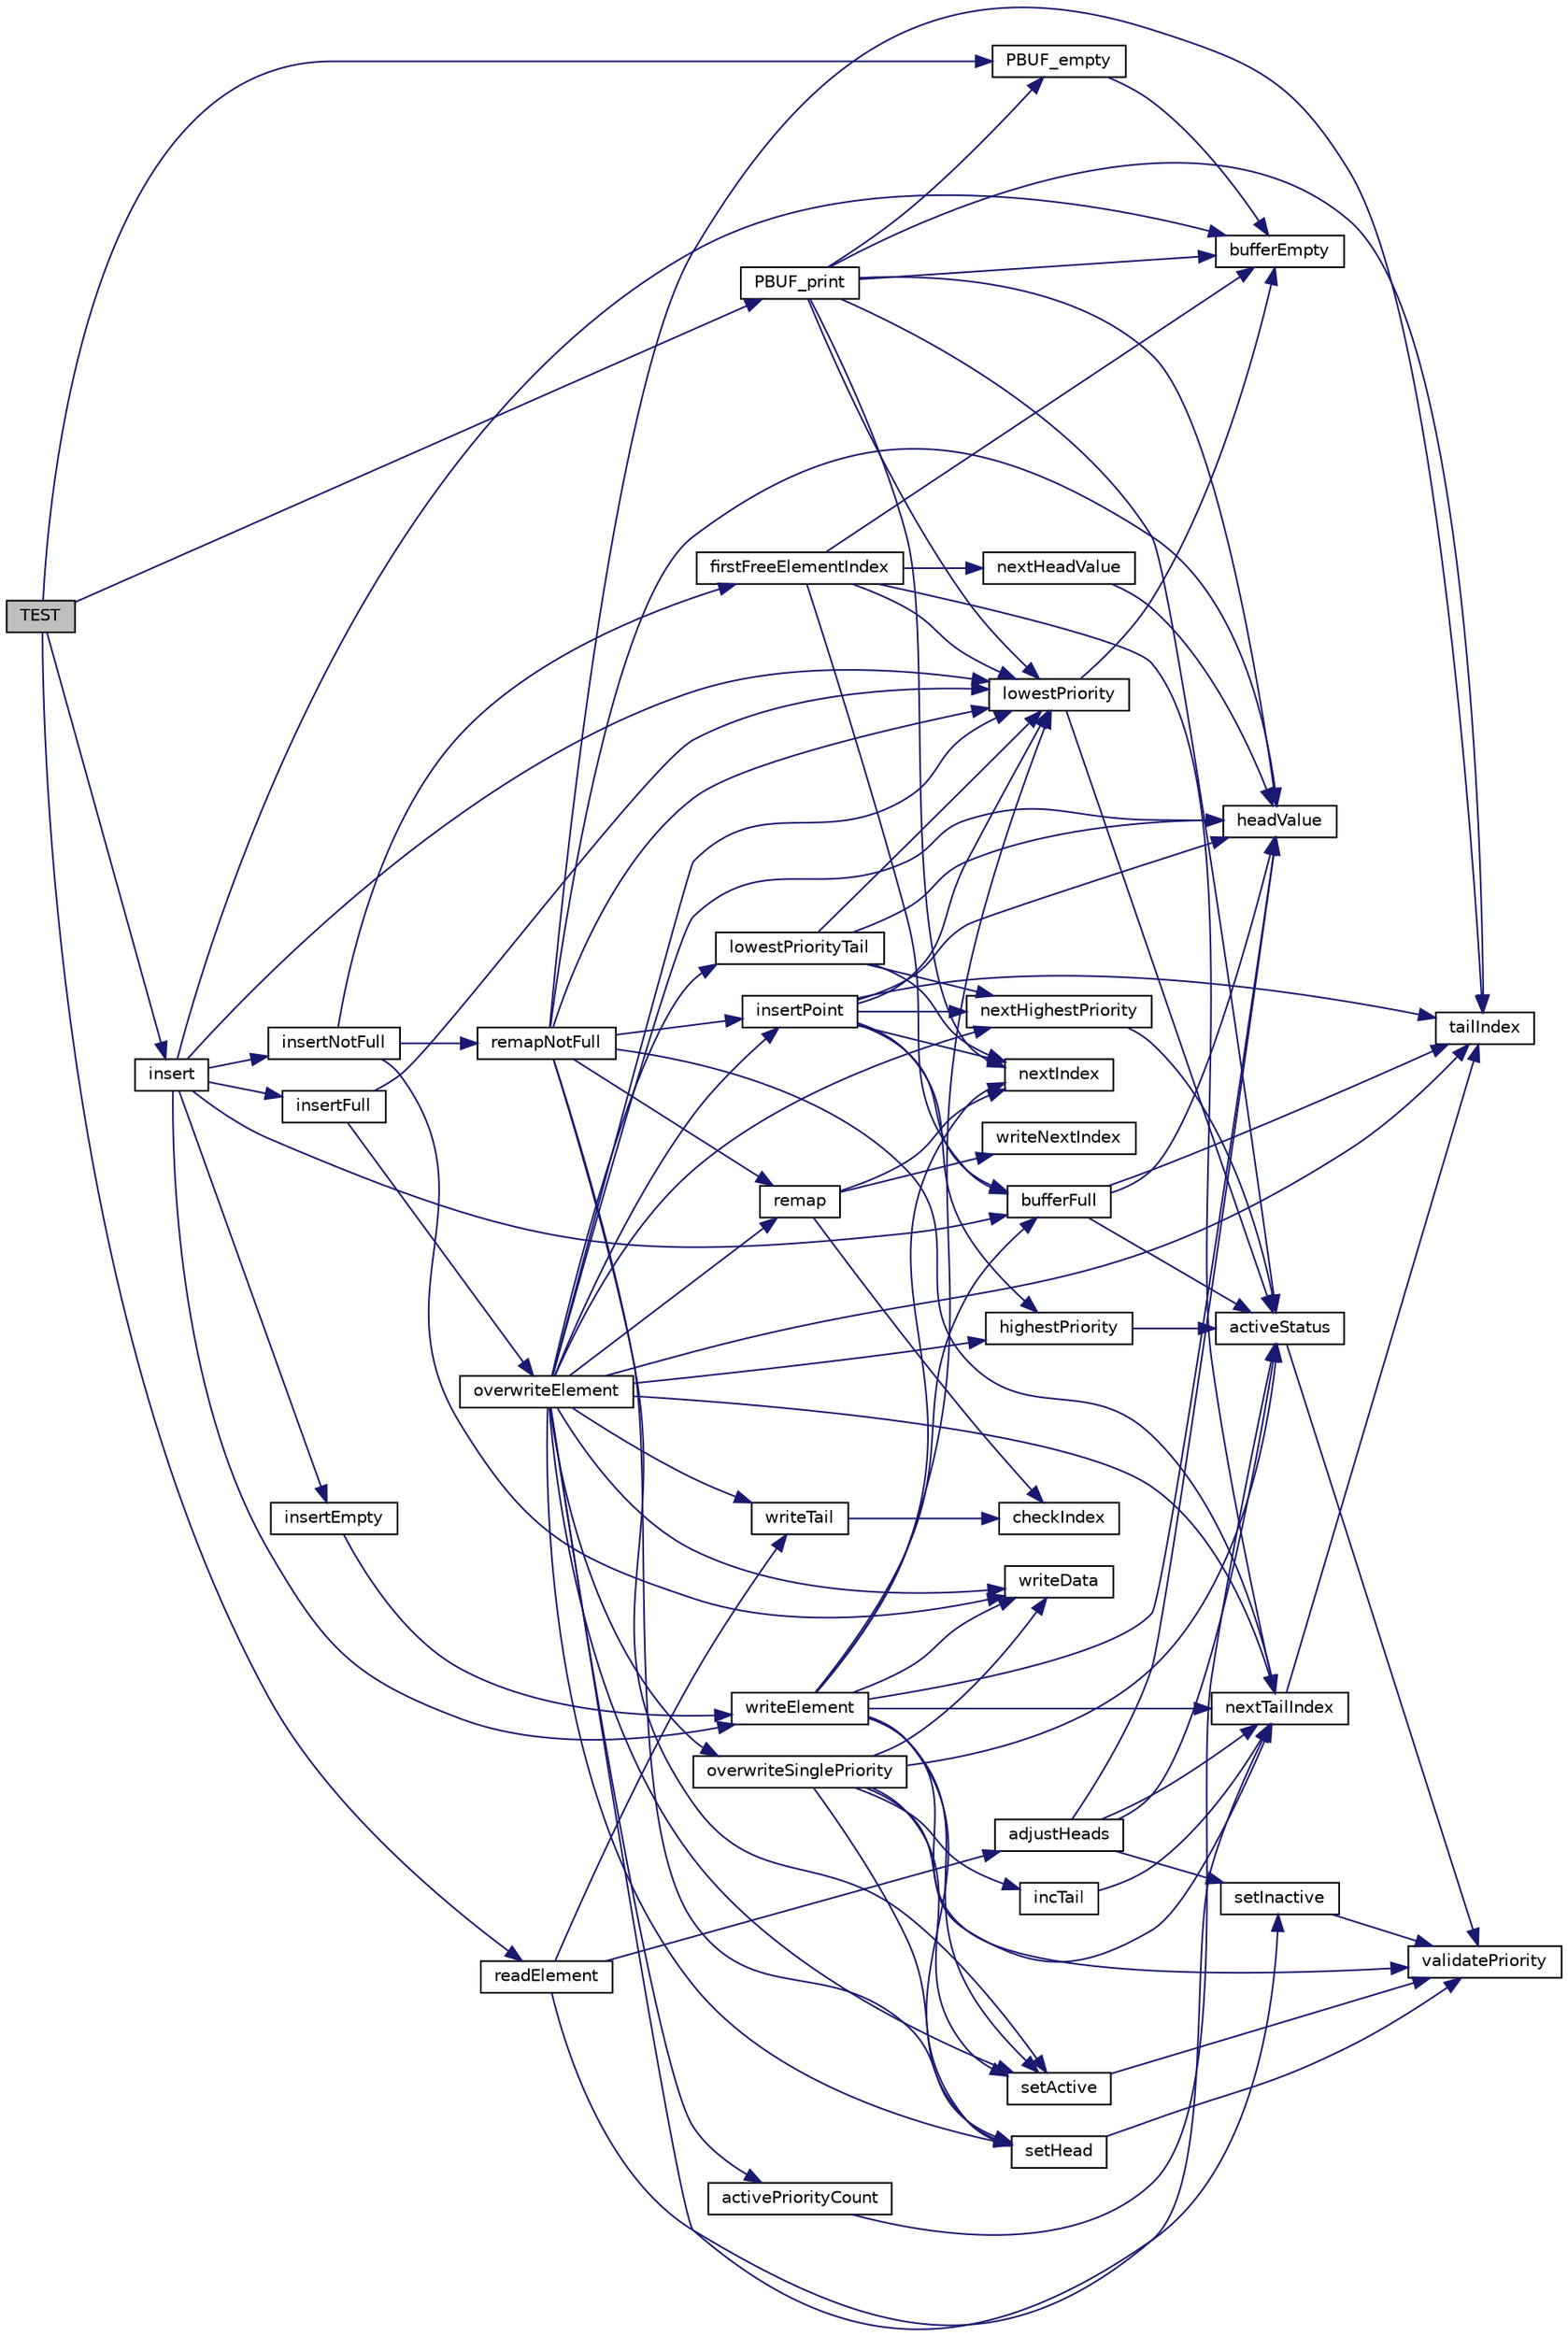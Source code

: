 digraph "TEST"
{
  edge [fontname="Helvetica",fontsize="10",labelfontname="Helvetica",labelfontsize="10"];
  node [fontname="Helvetica",fontsize="10",shape=record];
  rankdir="LR";
  Node2400 [label="TEST",height=0.2,width=0.4,color="black", fillcolor="grey75", style="filled", fontcolor="black"];
  Node2400 -> Node2401 [color="midnightblue",fontsize="10",style="solid",fontname="Helvetica"];
  Node2401 [label="insert",height=0.2,width=0.4,color="black", fillcolor="white", style="filled",URL="$group__Internal.html#ga63ad097411c7e90c201b2d94a2ab3162",tooltip="Insert an element into the buffer of a given priority and adjust the buffer to correct the prioritisa..."];
  Node2401 -> Node2402 [color="midnightblue",fontsize="10",style="solid",fontname="Helvetica"];
  Node2402 [label="bufferEmpty",height=0.2,width=0.4,color="black", fillcolor="white", style="filled",URL="$group__Internal.html#ga4040671ef2dccd1394038df3a9f10c6c",tooltip="Check whether the buffer is empty. "];
  Node2401 -> Node2403 [color="midnightblue",fontsize="10",style="solid",fontname="Helvetica"];
  Node2403 [label="insertEmpty",height=0.2,width=0.4,color="black", fillcolor="white", style="filled",URL="$group__Internal.html#gaf8c08c3ee7157baffca08c117e4acfc0",tooltip="Insert the passed in element of the passed in priority to an empty buffer. "];
  Node2403 -> Node2404 [color="midnightblue",fontsize="10",style="solid",fontname="Helvetica"];
  Node2404 [label="writeElement",height=0.2,width=0.4,color="black", fillcolor="white", style="filled",URL="$group__Internal.html#gabe189820c7e0ccfea576ea30ef3150e3",tooltip="Write an element to the buffer at the next empty position in the linked buffer and adjust the relevan..."];
  Node2404 -> Node2405 [color="midnightblue",fontsize="10",style="solid",fontname="Helvetica"];
  Node2405 [label="validatePriority",height=0.2,width=0.4,color="black", fillcolor="white", style="filled",URL="$group__Internal.html#ga1d89e6a47f0d969863ebd23cf34f8ceb",tooltip="Check the priority is a valid one. "];
  Node2404 -> Node2406 [color="midnightblue",fontsize="10",style="solid",fontname="Helvetica"];
  Node2406 [label="bufferFull",height=0.2,width=0.4,color="black", fillcolor="white", style="filled",URL="$group__Internal.html#ga3fb5f15ae23ea536c404c99f27d8bdf2",tooltip="Buffer Full checks whether there is any room left in the buffer for a new insertion. "];
  Node2406 -> Node2407 [color="midnightblue",fontsize="10",style="solid",fontname="Helvetica"];
  Node2407 [label="activeStatus",height=0.2,width=0.4,color="black", fillcolor="white", style="filled",URL="$group__Internal.html#ga96a9cdf59344a92de680c2054de68d18",tooltip="Return the active status of the priority passed in. "];
  Node2407 -> Node2405 [color="midnightblue",fontsize="10",style="solid",fontname="Helvetica"];
  Node2406 -> Node2408 [color="midnightblue",fontsize="10",style="solid",fontname="Helvetica"];
  Node2408 [label="tailIndex",height=0.2,width=0.4,color="black", fillcolor="white", style="filled",URL="$group__Internal.html#ga25f69e90532a55846b77358559c3850d",tooltip="Return the index pointed to by the tail pointer. "];
  Node2406 -> Node2409 [color="midnightblue",fontsize="10",style="solid",fontname="Helvetica"];
  Node2409 [label="headValue",height=0.2,width=0.4,color="black", fillcolor="white", style="filled",URL="$group__Internal.html#ga55454ce12d8fbbc635fddc48d7a26891",tooltip="Return the index pointed to by the head related with the priority passed in. "];
  Node2404 -> Node2410 [color="midnightblue",fontsize="10",style="solid",fontname="Helvetica"];
  Node2410 [label="lowestPriority",height=0.2,width=0.4,color="black", fillcolor="white", style="filled",URL="$group__Internal.html#ga5c99e6cbaab9c7ce05f08a52baf11b07",tooltip="Determine the lowest priority in the buffer. "];
  Node2410 -> Node2402 [color="midnightblue",fontsize="10",style="solid",fontname="Helvetica"];
  Node2410 -> Node2407 [color="midnightblue",fontsize="10",style="solid",fontname="Helvetica"];
  Node2404 -> Node2411 [color="midnightblue",fontsize="10",style="solid",fontname="Helvetica"];
  Node2411 [label="nextTailIndex",height=0.2,width=0.4,color="black", fillcolor="white", style="filled",URL="$group__Internal.html#ga9ff9ed75bb6e4b8b09b58069b5b8a6ec",tooltip="Update the passed in index with the index pointed to by the tail pointer after advancing it..."];
  Node2411 -> Node2408 [color="midnightblue",fontsize="10",style="solid",fontname="Helvetica"];
  Node2404 -> Node2412 [color="midnightblue",fontsize="10",style="solid",fontname="Helvetica"];
  Node2412 [label="nextIndex",height=0.2,width=0.4,color="black", fillcolor="white", style="filled",URL="$priority__buffer_8c.html#a9f3387e4330e5db92c7c9b5a4d66624d"];
  Node2404 -> Node2409 [color="midnightblue",fontsize="10",style="solid",fontname="Helvetica"];
  Node2404 -> Node2413 [color="midnightblue",fontsize="10",style="solid",fontname="Helvetica"];
  Node2413 [label="writeData",height=0.2,width=0.4,color="black", fillcolor="white", style="filled",URL="$group__Internal.html#ga094a72d34fb14e52ab82ec100e398d32",tooltip="Write the element passed in to the index passed in. "];
  Node2404 -> Node2414 [color="midnightblue",fontsize="10",style="solid",fontname="Helvetica"];
  Node2414 [label="setHead",height=0.2,width=0.4,color="black", fillcolor="white", style="filled",URL="$group__Internal.html#ga656f1f607c0c60b5f57a859a365b7466",tooltip="Set the value of the head pointer associated with the priority passed in with the index passed in..."];
  Node2414 -> Node2405 [color="midnightblue",fontsize="10",style="solid",fontname="Helvetica"];
  Node2404 -> Node2415 [color="midnightblue",fontsize="10",style="solid",fontname="Helvetica"];
  Node2415 [label="setActive",height=0.2,width=0.4,color="black", fillcolor="white", style="filled",URL="$group__Internal.html#ga0658dbd48225de33f2906ebe3839a829",tooltip="Set the relevant activity flag of the priority passed in. "];
  Node2415 -> Node2405 [color="midnightblue",fontsize="10",style="solid",fontname="Helvetica"];
  Node2401 -> Node2406 [color="midnightblue",fontsize="10",style="solid",fontname="Helvetica"];
  Node2401 -> Node2416 [color="midnightblue",fontsize="10",style="solid",fontname="Helvetica"];
  Node2416 [label="insertFull",height=0.2,width=0.4,color="black", fillcolor="white", style="filled",URL="$group__Internal.html#gadc21ddb94c801e986fe0b2a09105e92c",tooltip="Insert into a full buffer the passed in element of the passed in priority. "];
  Node2416 -> Node2410 [color="midnightblue",fontsize="10",style="solid",fontname="Helvetica"];
  Node2416 -> Node2417 [color="midnightblue",fontsize="10",style="solid",fontname="Helvetica"];
  Node2417 [label="overwriteElement",height=0.2,width=0.4,color="black", fillcolor="white", style="filled",URL="$group__Internal.html#gac2c4b841f7547fad647c0cf01ecd3c77",tooltip="Overwrite element since buffer is full and there are no unused elements. "];
  Node2417 -> Node2418 [color="midnightblue",fontsize="10",style="solid",fontname="Helvetica"];
  Node2418 [label="lowestPriorityTail",height=0.2,width=0.4,color="black", fillcolor="white", style="filled",URL="$group__Internal.html#ga3450cb30f7e5348606ca09709f210e15",tooltip="Returns the index of the lowest priority tail. "];
  Node2418 -> Node2410 [color="midnightblue",fontsize="10",style="solid",fontname="Helvetica"];
  Node2418 -> Node2419 [color="midnightblue",fontsize="10",style="solid",fontname="Helvetica"];
  Node2419 [label="nextHighestPriority",height=0.2,width=0.4,color="black", fillcolor="white", style="filled",URL="$group__Internal.html#ga2e2c888184119622170bfb83453e322d",tooltip="Find the next highest priority to the priority we wish to insert - used to find where to store the ne..."];
  Node2419 -> Node2407 [color="midnightblue",fontsize="10",style="solid",fontname="Helvetica"];
  Node2418 -> Node2412 [color="midnightblue",fontsize="10",style="solid",fontname="Helvetica"];
  Node2418 -> Node2409 [color="midnightblue",fontsize="10",style="solid",fontname="Helvetica"];
  Node2417 -> Node2420 [color="midnightblue",fontsize="10",style="solid",fontname="Helvetica"];
  Node2420 [label="insertPoint",height=0.2,width=0.4,color="black", fillcolor="white", style="filled",URL="$group__Internal.html#ga3d8cb66573e57486ba7e3b97c50ab28c",tooltip="Return the index of the valid insert point to be used when remapping the buffer. "];
  Node2420 -> Node2421 [color="midnightblue",fontsize="10",style="solid",fontname="Helvetica"];
  Node2421 [label="highestPriority",height=0.2,width=0.4,color="black", fillcolor="white", style="filled",URL="$group__Internal.html#ga0d9ce6cc5db1bfe9b195180fc40db057",tooltip="Determine the highest priority and assign to the priority pointer passed in. "];
  Node2421 -> Node2407 [color="midnightblue",fontsize="10",style="solid",fontname="Helvetica"];
  Node2420 -> Node2408 [color="midnightblue",fontsize="10",style="solid",fontname="Helvetica"];
  Node2420 -> Node2406 [color="midnightblue",fontsize="10",style="solid",fontname="Helvetica"];
  Node2420 -> Node2409 [color="midnightblue",fontsize="10",style="solid",fontname="Helvetica"];
  Node2420 -> Node2410 [color="midnightblue",fontsize="10",style="solid",fontname="Helvetica"];
  Node2420 -> Node2419 [color="midnightblue",fontsize="10",style="solid",fontname="Helvetica"];
  Node2420 -> Node2412 [color="midnightblue",fontsize="10",style="solid",fontname="Helvetica"];
  Node2417 -> Node2422 [color="midnightblue",fontsize="10",style="solid",fontname="Helvetica"];
  Node2422 [label="activePriorityCount",height=0.2,width=0.4,color="black", fillcolor="white", style="filled",URL="$group__Internal.html#ga6f2fdb52bce7fcd5c8c9ab603c62938a",tooltip="Return number of active priorities. "];
  Node2422 -> Node2407 [color="midnightblue",fontsize="10",style="solid",fontname="Helvetica"];
  Node2417 -> Node2411 [color="midnightblue",fontsize="10",style="solid",fontname="Helvetica"];
  Node2417 -> Node2423 [color="midnightblue",fontsize="10",style="solid",fontname="Helvetica"];
  Node2423 [label="overwriteSinglePriority",height=0.2,width=0.4,color="black", fillcolor="white", style="filled",URL="$group__Internal.html#ga721b108b9ec49215f03f165fbc05ea05",tooltip="Overwrite without remapping if buffer is full and only a single priority exists on the buffer Returns..."];
  Node2423 -> Node2411 [color="midnightblue",fontsize="10",style="solid",fontname="Helvetica"];
  Node2423 -> Node2413 [color="midnightblue",fontsize="10",style="solid",fontname="Helvetica"];
  Node2423 -> Node2414 [color="midnightblue",fontsize="10",style="solid",fontname="Helvetica"];
  Node2423 -> Node2407 [color="midnightblue",fontsize="10",style="solid",fontname="Helvetica"];
  Node2423 -> Node2424 [color="midnightblue",fontsize="10",style="solid",fontname="Helvetica"];
  Node2424 [label="incTail",height=0.2,width=0.4,color="black", fillcolor="white", style="filled",URL="$group__Internal.html#ga64722337ab1ab6db7ba1eee6e510e890",tooltip="Advance the tail to its next position in the buffer. "];
  Node2424 -> Node2411 [color="midnightblue",fontsize="10",style="solid",fontname="Helvetica"];
  Node2423 -> Node2415 [color="midnightblue",fontsize="10",style="solid",fontname="Helvetica"];
  Node2417 -> Node2421 [color="midnightblue",fontsize="10",style="solid",fontname="Helvetica"];
  Node2417 -> Node2413 [color="midnightblue",fontsize="10",style="solid",fontname="Helvetica"];
  Node2417 -> Node2414 [color="midnightblue",fontsize="10",style="solid",fontname="Helvetica"];
  Node2417 -> Node2410 [color="midnightblue",fontsize="10",style="solid",fontname="Helvetica"];
  Node2417 -> Node2419 [color="midnightblue",fontsize="10",style="solid",fontname="Helvetica"];
  Node2417 -> Node2409 [color="midnightblue",fontsize="10",style="solid",fontname="Helvetica"];
  Node2417 -> Node2415 [color="midnightblue",fontsize="10",style="solid",fontname="Helvetica"];
  Node2417 -> Node2408 [color="midnightblue",fontsize="10",style="solid",fontname="Helvetica"];
  Node2417 -> Node2425 [color="midnightblue",fontsize="10",style="solid",fontname="Helvetica"];
  Node2425 [label="setInactive",height=0.2,width=0.4,color="black", fillcolor="white", style="filled",URL="$group__Internal.html#gad6bfc10ed2b3640fbfd1ef1c485b1b82",tooltip="Reset the relevant activity flag of the priority passed in. "];
  Node2425 -> Node2405 [color="midnightblue",fontsize="10",style="solid",fontname="Helvetica"];
  Node2417 -> Node2426 [color="midnightblue",fontsize="10",style="solid",fontname="Helvetica"];
  Node2426 [label="remap",height=0.2,width=0.4,color="black", fillcolor="white", style="filled",URL="$group__Internal.html#gaef16038e1f9438af30a74f142d390814",tooltip="Remap the links of the indexes passed in. "];
  Node2426 -> Node2427 [color="midnightblue",fontsize="10",style="solid",fontname="Helvetica"];
  Node2427 [label="checkIndex",height=0.2,width=0.4,color="black", fillcolor="white", style="filled",URL="$group__Internal.html#gae61bd49f018987359c0c7af18baaccad",tooltip="Check the index is a valid Index. "];
  Node2426 -> Node2412 [color="midnightblue",fontsize="10",style="solid",fontname="Helvetica"];
  Node2426 -> Node2428 [color="midnightblue",fontsize="10",style="solid",fontname="Helvetica"];
  Node2428 [label="writeNextIndex",height=0.2,width=0.4,color="black", fillcolor="white", style="filled",URL="$group__Internal.html#ga6e7e1ec9b159f6251ea7b301b3f3e1a2",tooltip="Writes the index passed in to the element referenced by the current index passed in. "];
  Node2417 -> Node2429 [color="midnightblue",fontsize="10",style="solid",fontname="Helvetica"];
  Node2429 [label="writeTail",height=0.2,width=0.4,color="black", fillcolor="white", style="filled",URL="$group__Internal.html#gae1d6cf89c1d2cecc5b27e8b1da9e9a18",tooltip="Write a new index to the tail pointer. "];
  Node2429 -> Node2427 [color="midnightblue",fontsize="10",style="solid",fontname="Helvetica"];
  Node2401 -> Node2410 [color="midnightblue",fontsize="10",style="solid",fontname="Helvetica"];
  Node2401 -> Node2430 [color="midnightblue",fontsize="10",style="solid",fontname="Helvetica"];
  Node2430 [label="insertNotFull",height=0.2,width=0.4,color="black", fillcolor="white", style="filled",URL="$group__Internal.html#ga2eb147495f07075555fc116fcff223c4",tooltip="Insert into a not empty not full buffer the passed in element of the passed in priority. "];
  Node2430 -> Node2431 [color="midnightblue",fontsize="10",style="solid",fontname="Helvetica"];
  Node2431 [label="firstFreeElementIndex",height=0.2,width=0.4,color="black", fillcolor="white", style="filled",URL="$group__Internal.html#gaaaca0205ce96bb4ed7d421595d5e7309",tooltip="find the index at which we can store. "];
  Node2431 -> Node2402 [color="midnightblue",fontsize="10",style="solid",fontname="Helvetica"];
  Node2431 -> Node2411 [color="midnightblue",fontsize="10",style="solid",fontname="Helvetica"];
  Node2431 -> Node2406 [color="midnightblue",fontsize="10",style="solid",fontname="Helvetica"];
  Node2431 -> Node2410 [color="midnightblue",fontsize="10",style="solid",fontname="Helvetica"];
  Node2431 -> Node2432 [color="midnightblue",fontsize="10",style="solid",fontname="Helvetica"];
  Node2432 [label="nextHeadValue",height=0.2,width=0.4,color="black", fillcolor="white", style="filled",URL="$group__Internal.html#gaf51ec5b943679d5a7e7a903a1ebc2e72",tooltip="Return the index pointed to by the head related to the priority passed in after following the head li..."];
  Node2432 -> Node2409 [color="midnightblue",fontsize="10",style="solid",fontname="Helvetica"];
  Node2430 -> Node2413 [color="midnightblue",fontsize="10",style="solid",fontname="Helvetica"];
  Node2430 -> Node2433 [color="midnightblue",fontsize="10",style="solid",fontname="Helvetica"];
  Node2433 [label="remapNotFull",height=0.2,width=0.4,color="black", fillcolor="white", style="filled",URL="$group__Internal.html#ga70be83e9ffcbbdc0472e146ad49a8781",tooltip="Remap buffer for a not full buffer for the index of priority passed in. "];
  Node2433 -> Node2420 [color="midnightblue",fontsize="10",style="solid",fontname="Helvetica"];
  Node2433 -> Node2410 [color="midnightblue",fontsize="10",style="solid",fontname="Helvetica"];
  Node2433 -> Node2409 [color="midnightblue",fontsize="10",style="solid",fontname="Helvetica"];
  Node2433 -> Node2414 [color="midnightblue",fontsize="10",style="solid",fontname="Helvetica"];
  Node2433 -> Node2415 [color="midnightblue",fontsize="10",style="solid",fontname="Helvetica"];
  Node2433 -> Node2411 [color="midnightblue",fontsize="10",style="solid",fontname="Helvetica"];
  Node2433 -> Node2408 [color="midnightblue",fontsize="10",style="solid",fontname="Helvetica"];
  Node2433 -> Node2426 [color="midnightblue",fontsize="10",style="solid",fontname="Helvetica"];
  Node2401 -> Node2404 [color="midnightblue",fontsize="10",style="solid",fontname="Helvetica"];
  Node2400 -> Node2434 [color="midnightblue",fontsize="10",style="solid",fontname="Helvetica"];
  Node2434 [label="PBUF_print",height=0.2,width=0.4,color="black", fillcolor="white", style="filled",URL="$priority__buffer_8c.html#a42f7ae7d9339a792ed6685b06b19ced1",tooltip="Print debug output of the buffer and pointer contents. "];
  Node2434 -> Node2402 [color="midnightblue",fontsize="10",style="solid",fontname="Helvetica"];
  Node2434 -> Node2408 [color="midnightblue",fontsize="10",style="solid",fontname="Helvetica"];
  Node2434 -> Node2410 [color="midnightblue",fontsize="10",style="solid",fontname="Helvetica"];
  Node2434 -> Node2409 [color="midnightblue",fontsize="10",style="solid",fontname="Helvetica"];
  Node2434 -> Node2412 [color="midnightblue",fontsize="10",style="solid",fontname="Helvetica"];
  Node2434 -> Node2407 [color="midnightblue",fontsize="10",style="solid",fontname="Helvetica"];
  Node2434 -> Node2435 [color="midnightblue",fontsize="10",style="solid",fontname="Helvetica"];
  Node2435 [label="PBUF_empty",height=0.2,width=0.4,color="black", fillcolor="white", style="filled",URL="$group__API.html#ga6f5ebd5522a2614c8473d44789b4a6fe",tooltip="Return non-zero if buffer is empty. "];
  Node2435 -> Node2402 [color="midnightblue",fontsize="10",style="solid",fontname="Helvetica"];
  Node2400 -> Node2436 [color="midnightblue",fontsize="10",style="solid",fontname="Helvetica"];
  Node2436 [label="readElement",height=0.2,width=0.4,color="black", fillcolor="white", style="filled",URL="$group__Internal.html#ga2e940de75d9a9058d8e6d7612807351a",tooltip="Read element from the buffer and assign to the element pointer passed in. "];
  Node2436 -> Node2411 [color="midnightblue",fontsize="10",style="solid",fontname="Helvetica"];
  Node2436 -> Node2437 [color="midnightblue",fontsize="10",style="solid",fontname="Helvetica"];
  Node2437 [label="adjustHeads",height=0.2,width=0.4,color="black", fillcolor="white", style="filled",URL="$group__Internal.html#ga3e85c888f355abcb7d3d93d69c575d9a",tooltip="Adjust the tail, and make any depleted priorities inactive. "];
  Node2437 -> Node2407 [color="midnightblue",fontsize="10",style="solid",fontname="Helvetica"];
  Node2437 -> Node2411 [color="midnightblue",fontsize="10",style="solid",fontname="Helvetica"];
  Node2437 -> Node2409 [color="midnightblue",fontsize="10",style="solid",fontname="Helvetica"];
  Node2437 -> Node2425 [color="midnightblue",fontsize="10",style="solid",fontname="Helvetica"];
  Node2436 -> Node2429 [color="midnightblue",fontsize="10",style="solid",fontname="Helvetica"];
  Node2400 -> Node2435 [color="midnightblue",fontsize="10",style="solid",fontname="Helvetica"];
}
